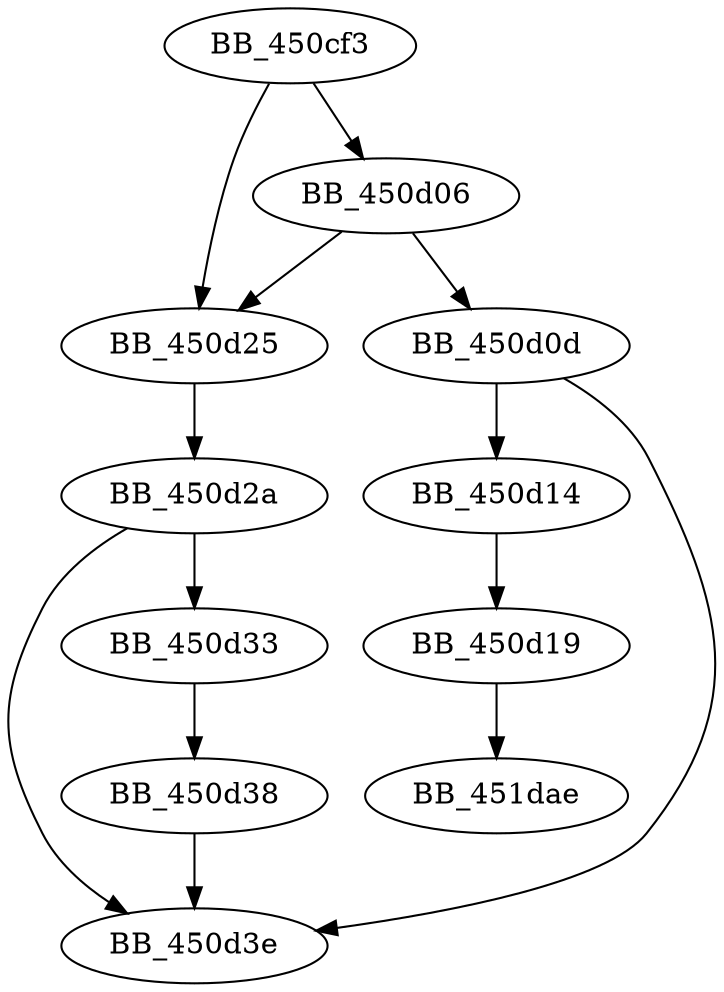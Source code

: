 DiGraph sub_450CF3{
BB_450cf3->BB_450d06
BB_450cf3->BB_450d25
BB_450d06->BB_450d0d
BB_450d06->BB_450d25
BB_450d0d->BB_450d14
BB_450d0d->BB_450d3e
BB_450d14->BB_450d19
BB_450d19->BB_451dae
BB_450d25->BB_450d2a
BB_450d2a->BB_450d33
BB_450d2a->BB_450d3e
BB_450d33->BB_450d38
BB_450d38->BB_450d3e
}
